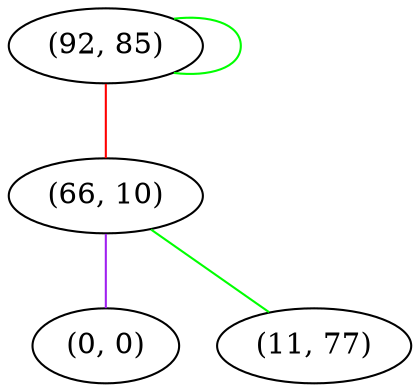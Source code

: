 graph "" {
"(92, 85)";
"(66, 10)";
"(0, 0)";
"(11, 77)";
"(92, 85)" -- "(92, 85)"  [color=green, key=0, weight=2];
"(92, 85)" -- "(66, 10)"  [color=red, key=0, weight=1];
"(66, 10)" -- "(0, 0)"  [color=purple, key=0, weight=4];
"(66, 10)" -- "(11, 77)"  [color=green, key=0, weight=2];
}
